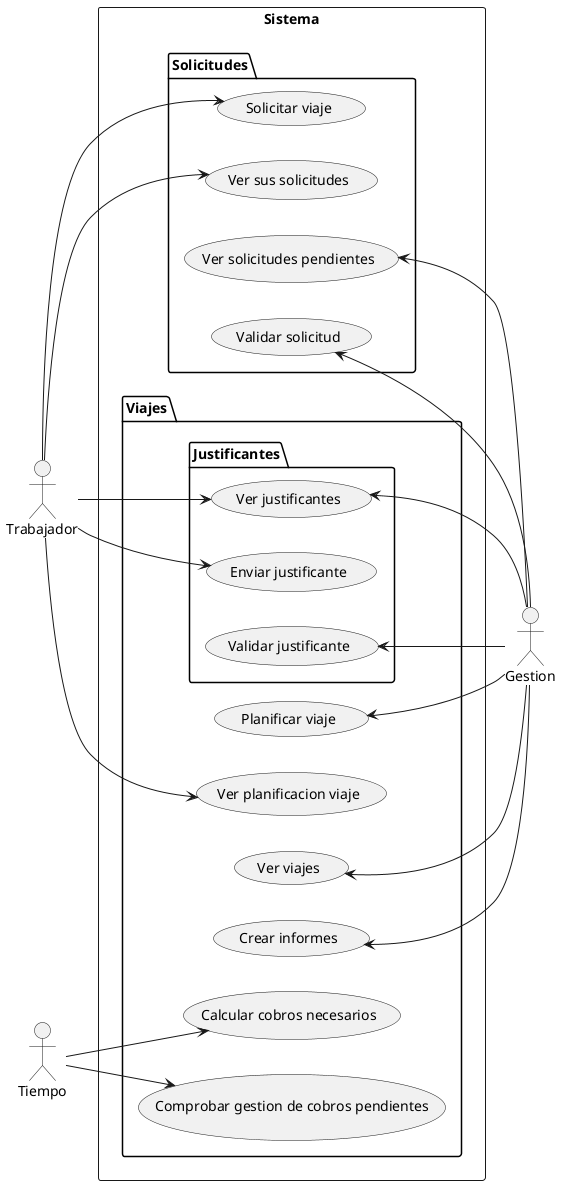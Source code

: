 @startuml
left to right direction

actor "Gestion" as G
actor "Trabajador" as P
actor "Tiempo" as T

rectangle Sistema {
    package Solicitudes {
      usecase "Solicitar viaje" as S_P_S
      usecase "Ver sus solicitudes" as S_P_VS
      usecase "Ver solicitudes pendientes" as S_V_VS
      usecase "Validar solicitud" as S_V_AC
   }
    package Viajes {
      package Justificantes {
           usecase "Ver justificantes" as VJ_GP_VJ
           usecase "Enviar justificante" as VJ_P_EJ
           usecase "Validar justificante" as VJ_G_VJ
      }
      usecase "Planificar viaje" as V_G_PV
      usecase "Ver planificacion viaje" as V_P_VP
      usecase "Ver viajes" as V_G_VV
      usecase "Crear informes" as V_G_CI
      usecase "Calcular cobros necesarios" as V_T_CCN
      usecase "Comprobar gestion de cobros pendientes" as V_T_CGC
    }
}

G --> S_V_VS
G --> S_V_AC

P --> S_P_VS
P --> S_P_S
P --> VJ_GP_VJ
P --> V_P_VP
P --> VJ_P_EJ

T --> V_T_CCN
T --> V_T_CGC

V_G_VV <-- G
V_G_PV <-- G
VJ_G_VJ <-- G
V_G_CI <-- G
VJ_GP_VJ <-- G
@enduml
